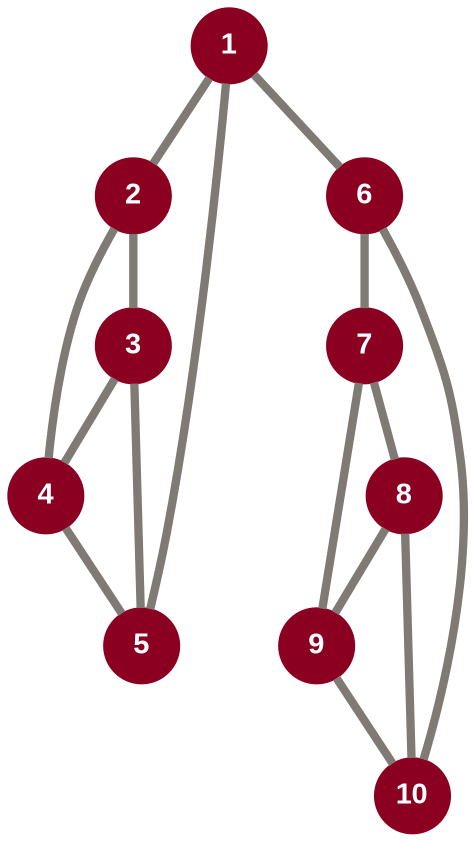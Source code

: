graph graphname {
  forcelabels=true;
  node [shape=circle, fontname="arial bold", labelfontsize=12, fontcolor=white, color="#8B0021", style=filled, width=0.5, margin=0];
  edge [penwidth=4, color="#807A75"];
  1  [label=1,  pos="-1,0!"];
  2  [label=2,  pos="-1.7,1.25!"];
  3  [label=3,  pos="-3,0.75!"];
  4  [label=4,  pos="-3,-0.75!"];
  5  [label=5,  pos="-1.7,-1.25!"];
  6  [label=6,  pos="1,0!"];
  7  [label=7,  pos="1.7,1.25!"];
  8  [label=8,  pos="3,0.75!"];
  9  [label=9,  pos="3,-0.75!"];
  10 [label=10, pos="1.7,-1.25!"];
  1 -- 2 -- 3 -- 4 -- 5 -- 1 -- 6 -- 7 -- 8 -- 9 -- 10 -- 6;
  2 -- 4; 3 -- 5;
  7 -- 9; 8 -- 10;
}
